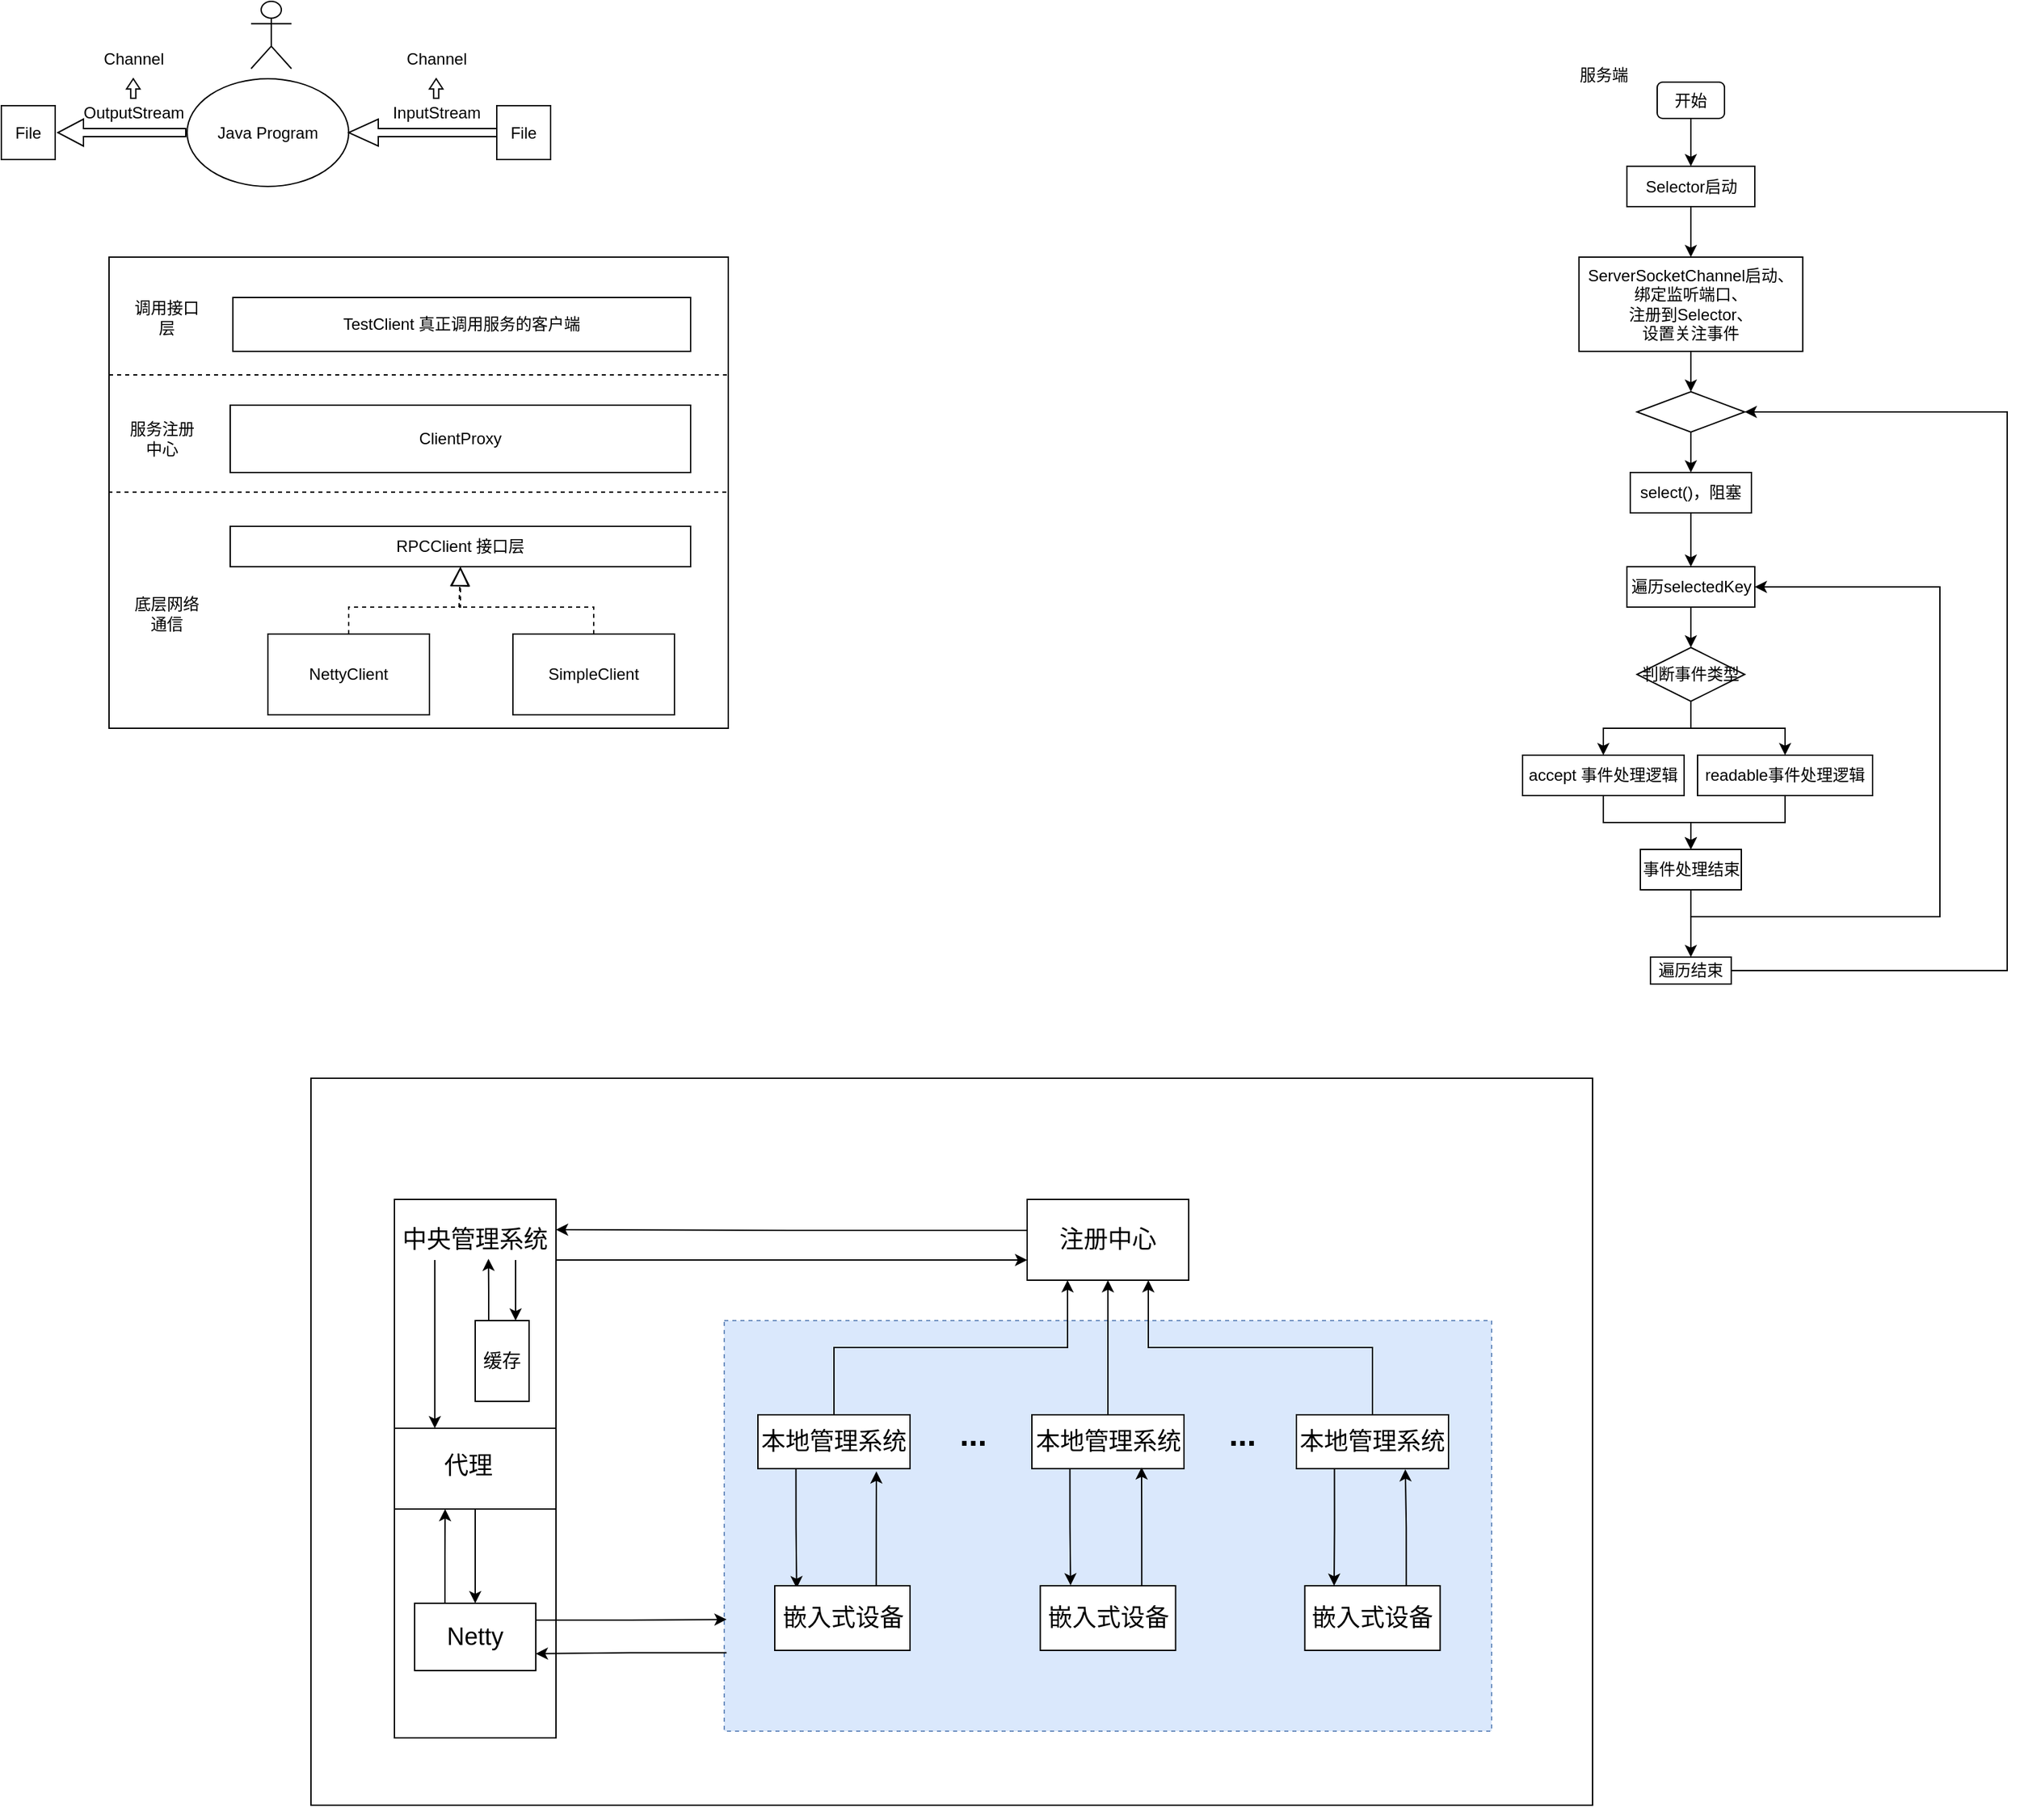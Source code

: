 <mxfile version="24.7.7">
  <diagram name="第 1 页" id="k_L87vpVJMxWFClD1Jou">
    <mxGraphModel dx="1500" dy="746" grid="1" gridSize="10" guides="1" tooltips="1" connect="1" arrows="1" fold="1" page="1" pageScale="1" pageWidth="1654" pageHeight="2336" math="0" shadow="0">
      <root>
        <mxCell id="0" />
        <mxCell id="1" parent="0" />
        <mxCell id="2XFg3Gak4tkVolBtVetQ-1" value="Java Program" style="ellipse;whiteSpace=wrap;html=1;" parent="1" vertex="1">
          <mxGeometry x="168" y="97.5" width="120" height="80" as="geometry" />
        </mxCell>
        <mxCell id="2XFg3Gak4tkVolBtVetQ-3" value="File" style="whiteSpace=wrap;html=1;aspect=fixed;" parent="1" vertex="1">
          <mxGeometry x="398" y="117.5" width="40" height="40" as="geometry" />
        </mxCell>
        <mxCell id="2XFg3Gak4tkVolBtVetQ-6" value="" style="shape=singleArrow;direction=west;whiteSpace=wrap;html=1;" parent="1" vertex="1">
          <mxGeometry x="288" y="127.5" width="110" height="20" as="geometry" />
        </mxCell>
        <mxCell id="2XFg3Gak4tkVolBtVetQ-7" value="InputStream" style="text;html=1;align=center;verticalAlign=middle;resizable=0;points=[];autosize=1;strokeColor=none;fillColor=none;" parent="1" vertex="1">
          <mxGeometry x="308" y="107.5" width="90" height="30" as="geometry" />
        </mxCell>
        <mxCell id="2XFg3Gak4tkVolBtVetQ-8" value="File" style="whiteSpace=wrap;html=1;aspect=fixed;" parent="1" vertex="1">
          <mxGeometry x="30" y="117.5" width="40" height="40" as="geometry" />
        </mxCell>
        <mxCell id="2XFg3Gak4tkVolBtVetQ-9" value="OutputStream" style="text;html=1;align=center;verticalAlign=middle;resizable=0;points=[];autosize=1;strokeColor=none;fillColor=none;" parent="1" vertex="1">
          <mxGeometry x="78" y="107.5" width="100" height="30" as="geometry" />
        </mxCell>
        <mxCell id="2XFg3Gak4tkVolBtVetQ-10" value="" style="shape=singleArrow;direction=north;whiteSpace=wrap;html=1;rotation=-90;" parent="1" vertex="1">
          <mxGeometry x="109.5" y="90" width="20" height="95" as="geometry" />
        </mxCell>
        <mxCell id="2XFg3Gak4tkVolBtVetQ-13" value="" style="shape=umlActor;verticalLabelPosition=bottom;verticalAlign=top;html=1;" parent="1" vertex="1">
          <mxGeometry x="215.5" y="40" width="30" height="50" as="geometry" />
        </mxCell>
        <mxCell id="2EYVOyrGGRu7xW8oFNlG-1" value="" style="shape=singleArrow;direction=north;whiteSpace=wrap;html=1;arrowWidth=0.374;arrowSize=0.523;" parent="1" vertex="1">
          <mxGeometry x="348" y="97.5" width="10" height="14.5" as="geometry" />
        </mxCell>
        <mxCell id="2EYVOyrGGRu7xW8oFNlG-2" value="" style="shape=singleArrow;direction=north;whiteSpace=wrap;html=1;arrowWidth=0.374;arrowSize=0.523;" parent="1" vertex="1">
          <mxGeometry x="123" y="97.5" width="10" height="14.5" as="geometry" />
        </mxCell>
        <mxCell id="2EYVOyrGGRu7xW8oFNlG-3" value="Channel" style="text;html=1;align=center;verticalAlign=middle;resizable=0;points=[];autosize=1;strokeColor=none;fillColor=none;" parent="1" vertex="1">
          <mxGeometry x="93" y="67.5" width="70" height="30" as="geometry" />
        </mxCell>
        <mxCell id="2EYVOyrGGRu7xW8oFNlG-4" value="Channel" style="text;html=1;align=center;verticalAlign=middle;resizable=0;points=[];autosize=1;strokeColor=none;fillColor=none;" parent="1" vertex="1">
          <mxGeometry x="318" y="67.5" width="70" height="30" as="geometry" />
        </mxCell>
        <mxCell id="TCFafkOZMmIL3am7oXdM-23" value="" style="group" parent="1" vertex="1" connectable="0">
          <mxGeometry x="1160" y="80" width="360" height="690" as="geometry" />
        </mxCell>
        <mxCell id="2EYVOyrGGRu7xW8oFNlG-6" value="服务端" style="text;html=1;align=center;verticalAlign=middle;resizable=0;points=[];autosize=1;strokeColor=none;fillColor=none;" parent="TCFafkOZMmIL3am7oXdM-23" vertex="1">
          <mxGeometry x="30" width="60" height="30" as="geometry" />
        </mxCell>
        <mxCell id="TCFafkOZMmIL3am7oXdM-2" style="edgeStyle=orthogonalEdgeStyle;rounded=0;orthogonalLoop=1;jettySize=auto;html=1;exitX=0.5;exitY=1;exitDx=0;exitDy=0;entryX=0.5;entryY=0;entryDx=0;entryDy=0;" parent="TCFafkOZMmIL3am7oXdM-23" source="2EYVOyrGGRu7xW8oFNlG-7" target="2EYVOyrGGRu7xW8oFNlG-8" edge="1">
          <mxGeometry relative="1" as="geometry" />
        </mxCell>
        <mxCell id="2EYVOyrGGRu7xW8oFNlG-7" value="开始" style="rounded=1;whiteSpace=wrap;html=1;" parent="TCFafkOZMmIL3am7oXdM-23" vertex="1">
          <mxGeometry x="100" y="20" width="50" height="27" as="geometry" />
        </mxCell>
        <mxCell id="TCFafkOZMmIL3am7oXdM-3" style="edgeStyle=orthogonalEdgeStyle;rounded=0;orthogonalLoop=1;jettySize=auto;html=1;exitX=0.5;exitY=1;exitDx=0;exitDy=0;entryX=0.5;entryY=0;entryDx=0;entryDy=0;" parent="TCFafkOZMmIL3am7oXdM-23" source="2EYVOyrGGRu7xW8oFNlG-8" target="TCFafkOZMmIL3am7oXdM-1" edge="1">
          <mxGeometry relative="1" as="geometry" />
        </mxCell>
        <mxCell id="2EYVOyrGGRu7xW8oFNlG-8" value="Selector启动" style="rounded=0;whiteSpace=wrap;html=1;" parent="TCFafkOZMmIL3am7oXdM-23" vertex="1">
          <mxGeometry x="77.5" y="82.5" width="95" height="30" as="geometry" />
        </mxCell>
        <mxCell id="TCFafkOZMmIL3am7oXdM-7" style="edgeStyle=orthogonalEdgeStyle;rounded=0;orthogonalLoop=1;jettySize=auto;html=1;exitX=0.5;exitY=1;exitDx=0;exitDy=0;entryX=0.5;entryY=0;entryDx=0;entryDy=0;" parent="TCFafkOZMmIL3am7oXdM-23" source="TCFafkOZMmIL3am7oXdM-1" target="TCFafkOZMmIL3am7oXdM-4" edge="1">
          <mxGeometry relative="1" as="geometry" />
        </mxCell>
        <mxCell id="TCFafkOZMmIL3am7oXdM-1" value="ServerSocketChannel启动、&lt;div&gt;绑定监听端口、&lt;/div&gt;&lt;div&gt;注册到Selector、&lt;/div&gt;&lt;div&gt;设置关注事件&lt;/div&gt;" style="rounded=0;whiteSpace=wrap;html=1;" parent="TCFafkOZMmIL3am7oXdM-23" vertex="1">
          <mxGeometry x="41.88" y="150" width="166.25" height="70" as="geometry" />
        </mxCell>
        <mxCell id="TCFafkOZMmIL3am7oXdM-6" style="edgeStyle=orthogonalEdgeStyle;rounded=0;orthogonalLoop=1;jettySize=auto;html=1;exitX=0.5;exitY=1;exitDx=0;exitDy=0;entryX=0.5;entryY=0;entryDx=0;entryDy=0;" parent="TCFafkOZMmIL3am7oXdM-23" source="TCFafkOZMmIL3am7oXdM-4" target="TCFafkOZMmIL3am7oXdM-5" edge="1">
          <mxGeometry relative="1" as="geometry" />
        </mxCell>
        <mxCell id="TCFafkOZMmIL3am7oXdM-4" value="" style="rhombus;whiteSpace=wrap;html=1;" parent="TCFafkOZMmIL3am7oXdM-23" vertex="1">
          <mxGeometry x="85" y="250" width="80" height="30" as="geometry" />
        </mxCell>
        <mxCell id="TCFafkOZMmIL3am7oXdM-9" style="edgeStyle=orthogonalEdgeStyle;rounded=0;orthogonalLoop=1;jettySize=auto;html=1;exitX=0.5;exitY=1;exitDx=0;exitDy=0;entryX=0.5;entryY=0;entryDx=0;entryDy=0;" parent="TCFafkOZMmIL3am7oXdM-23" source="TCFafkOZMmIL3am7oXdM-5" target="TCFafkOZMmIL3am7oXdM-8" edge="1">
          <mxGeometry relative="1" as="geometry" />
        </mxCell>
        <mxCell id="TCFafkOZMmIL3am7oXdM-5" value="select()，阻塞" style="rounded=0;whiteSpace=wrap;html=1;" parent="TCFafkOZMmIL3am7oXdM-23" vertex="1">
          <mxGeometry x="80" y="310" width="90" height="30" as="geometry" />
        </mxCell>
        <mxCell id="TCFafkOZMmIL3am7oXdM-11" style="edgeStyle=orthogonalEdgeStyle;rounded=0;orthogonalLoop=1;jettySize=auto;html=1;exitX=0.5;exitY=1;exitDx=0;exitDy=0;entryX=0.5;entryY=0;entryDx=0;entryDy=0;" parent="TCFafkOZMmIL3am7oXdM-23" source="TCFafkOZMmIL3am7oXdM-8" target="TCFafkOZMmIL3am7oXdM-10" edge="1">
          <mxGeometry relative="1" as="geometry" />
        </mxCell>
        <mxCell id="TCFafkOZMmIL3am7oXdM-8" value="遍历selectedKey" style="rounded=0;whiteSpace=wrap;html=1;" parent="TCFafkOZMmIL3am7oXdM-23" vertex="1">
          <mxGeometry x="77.5" y="380" width="95" height="30" as="geometry" />
        </mxCell>
        <mxCell id="TCFafkOZMmIL3am7oXdM-14" style="edgeStyle=orthogonalEdgeStyle;rounded=0;orthogonalLoop=1;jettySize=auto;html=1;exitX=0.5;exitY=1;exitDx=0;exitDy=0;entryX=0.5;entryY=0;entryDx=0;entryDy=0;" parent="TCFafkOZMmIL3am7oXdM-23" source="TCFafkOZMmIL3am7oXdM-10" target="TCFafkOZMmIL3am7oXdM-13" edge="1">
          <mxGeometry relative="1" as="geometry" />
        </mxCell>
        <mxCell id="TCFafkOZMmIL3am7oXdM-15" style="edgeStyle=orthogonalEdgeStyle;rounded=0;orthogonalLoop=1;jettySize=auto;html=1;exitX=0.5;exitY=1;exitDx=0;exitDy=0;entryX=0.5;entryY=0;entryDx=0;entryDy=0;" parent="TCFafkOZMmIL3am7oXdM-23" source="TCFafkOZMmIL3am7oXdM-10" target="TCFafkOZMmIL3am7oXdM-12" edge="1">
          <mxGeometry relative="1" as="geometry" />
        </mxCell>
        <mxCell id="TCFafkOZMmIL3am7oXdM-10" value="判断事件类型" style="rhombus;whiteSpace=wrap;html=1;" parent="TCFafkOZMmIL3am7oXdM-23" vertex="1">
          <mxGeometry x="85" y="440" width="80" height="40" as="geometry" />
        </mxCell>
        <mxCell id="TCFafkOZMmIL3am7oXdM-16" style="edgeStyle=orthogonalEdgeStyle;rounded=0;orthogonalLoop=1;jettySize=auto;html=1;exitX=0.5;exitY=1;exitDx=0;exitDy=0;entryX=0.5;entryY=0;entryDx=0;entryDy=0;" parent="TCFafkOZMmIL3am7oXdM-23" source="TCFafkOZMmIL3am7oXdM-12" target="TCFafkOZMmIL3am7oXdM-17" edge="1">
          <mxGeometry relative="1" as="geometry">
            <mxPoint x="120" y="590" as="targetPoint" />
          </mxGeometry>
        </mxCell>
        <mxCell id="TCFafkOZMmIL3am7oXdM-12" value="accept 事件处理逻辑" style="rounded=0;whiteSpace=wrap;html=1;" parent="TCFafkOZMmIL3am7oXdM-23" vertex="1">
          <mxGeometry y="520" width="120" height="30" as="geometry" />
        </mxCell>
        <mxCell id="TCFafkOZMmIL3am7oXdM-18" style="edgeStyle=orthogonalEdgeStyle;rounded=0;orthogonalLoop=1;jettySize=auto;html=1;exitX=0.5;exitY=1;exitDx=0;exitDy=0;entryX=0.5;entryY=0;entryDx=0;entryDy=0;" parent="TCFafkOZMmIL3am7oXdM-23" source="TCFafkOZMmIL3am7oXdM-13" target="TCFafkOZMmIL3am7oXdM-17" edge="1">
          <mxGeometry relative="1" as="geometry" />
        </mxCell>
        <mxCell id="TCFafkOZMmIL3am7oXdM-13" value="readable事件处理逻辑" style="rounded=0;whiteSpace=wrap;html=1;" parent="TCFafkOZMmIL3am7oXdM-23" vertex="1">
          <mxGeometry x="130" y="520" width="130" height="30" as="geometry" />
        </mxCell>
        <mxCell id="TCFafkOZMmIL3am7oXdM-19" style="edgeStyle=orthogonalEdgeStyle;rounded=0;orthogonalLoop=1;jettySize=auto;html=1;exitX=0.5;exitY=1;exitDx=0;exitDy=0;entryX=1;entryY=0.5;entryDx=0;entryDy=0;" parent="TCFafkOZMmIL3am7oXdM-23" source="TCFafkOZMmIL3am7oXdM-17" target="TCFafkOZMmIL3am7oXdM-8" edge="1">
          <mxGeometry relative="1" as="geometry">
            <Array as="points">
              <mxPoint x="125" y="640" />
              <mxPoint x="310" y="640" />
              <mxPoint x="310" y="395" />
            </Array>
          </mxGeometry>
        </mxCell>
        <mxCell id="TCFafkOZMmIL3am7oXdM-21" style="edgeStyle=orthogonalEdgeStyle;rounded=0;orthogonalLoop=1;jettySize=auto;html=1;exitX=0.5;exitY=1;exitDx=0;exitDy=0;entryX=0.5;entryY=0;entryDx=0;entryDy=0;" parent="TCFafkOZMmIL3am7oXdM-23" source="TCFafkOZMmIL3am7oXdM-17" target="TCFafkOZMmIL3am7oXdM-20" edge="1">
          <mxGeometry relative="1" as="geometry" />
        </mxCell>
        <mxCell id="TCFafkOZMmIL3am7oXdM-17" value="事件处理结束" style="rounded=0;whiteSpace=wrap;html=1;" parent="TCFafkOZMmIL3am7oXdM-23" vertex="1">
          <mxGeometry x="87.5" y="590" width="75" height="30" as="geometry" />
        </mxCell>
        <mxCell id="TCFafkOZMmIL3am7oXdM-22" style="edgeStyle=orthogonalEdgeStyle;rounded=0;orthogonalLoop=1;jettySize=auto;html=1;exitX=1;exitY=0.5;exitDx=0;exitDy=0;entryX=1;entryY=0.5;entryDx=0;entryDy=0;" parent="TCFafkOZMmIL3am7oXdM-23" source="TCFafkOZMmIL3am7oXdM-20" target="TCFafkOZMmIL3am7oXdM-4" edge="1">
          <mxGeometry relative="1" as="geometry">
            <Array as="points">
              <mxPoint x="360" y="680" />
              <mxPoint x="360" y="265" />
            </Array>
          </mxGeometry>
        </mxCell>
        <mxCell id="TCFafkOZMmIL3am7oXdM-20" value="遍历结束" style="rounded=0;whiteSpace=wrap;html=1;" parent="TCFafkOZMmIL3am7oXdM-23" vertex="1">
          <mxGeometry x="95" y="670" width="60" height="20" as="geometry" />
        </mxCell>
        <mxCell id="wMNM3YdEwWt4oIQOHs1E-8" value="" style="group" parent="1" vertex="1" connectable="0">
          <mxGeometry x="109.5" y="230" width="460.5" height="350" as="geometry" />
        </mxCell>
        <mxCell id="wMNM3YdEwWt4oIQOHs1E-3" value="" style="rounded=0;whiteSpace=wrap;html=1;" parent="wMNM3YdEwWt4oIQOHs1E-8" vertex="1">
          <mxGeometry x="0.5" width="460" height="350" as="geometry" />
        </mxCell>
        <mxCell id="TCFafkOZMmIL3am7oXdM-24" value="RPCClient 接口层" style="rounded=0;whiteSpace=wrap;html=1;" parent="wMNM3YdEwWt4oIQOHs1E-8" vertex="1">
          <mxGeometry x="90.5" y="200" width="342" height="30" as="geometry" />
        </mxCell>
        <mxCell id="TCFafkOZMmIL3am7oXdM-25" value="ClientProxy" style="rounded=0;whiteSpace=wrap;html=1;" parent="wMNM3YdEwWt4oIQOHs1E-8" vertex="1">
          <mxGeometry x="90.5" y="110" width="342" height="50" as="geometry" />
        </mxCell>
        <mxCell id="TCFafkOZMmIL3am7oXdM-26" value="NettyClient" style="rounded=0;whiteSpace=wrap;html=1;" parent="wMNM3YdEwWt4oIQOHs1E-8" vertex="1">
          <mxGeometry x="118.5" y="280" width="120" height="60" as="geometry" />
        </mxCell>
        <mxCell id="TCFafkOZMmIL3am7oXdM-27" value="SimpleClient" style="rounded=0;whiteSpace=wrap;html=1;" parent="wMNM3YdEwWt4oIQOHs1E-8" vertex="1">
          <mxGeometry x="300.5" y="280" width="120" height="60" as="geometry" />
        </mxCell>
        <mxCell id="TCFafkOZMmIL3am7oXdM-28" value="TestClient 真正调用服务的客户端" style="rounded=0;whiteSpace=wrap;html=1;" parent="wMNM3YdEwWt4oIQOHs1E-8" vertex="1">
          <mxGeometry x="92.5" y="30" width="340" height="40" as="geometry" />
        </mxCell>
        <mxCell id="TCFafkOZMmIL3am7oXdM-31" value="" style="endArrow=block;dashed=1;endFill=0;endSize=12;html=1;rounded=0;exitX=0.5;exitY=0;exitDx=0;exitDy=0;entryX=0.5;entryY=1;entryDx=0;entryDy=0;" parent="wMNM3YdEwWt4oIQOHs1E-8" source="TCFafkOZMmIL3am7oXdM-26" target="TCFafkOZMmIL3am7oXdM-24" edge="1">
          <mxGeometry width="160" relative="1" as="geometry">
            <mxPoint x="380.5" y="260" as="sourcePoint" />
            <mxPoint x="540.5" y="260" as="targetPoint" />
            <Array as="points">
              <mxPoint x="178.5" y="260" />
              <mxPoint x="210.5" y="260" />
              <mxPoint x="261.5" y="260" />
            </Array>
          </mxGeometry>
        </mxCell>
        <mxCell id="TCFafkOZMmIL3am7oXdM-32" value="" style="endArrow=block;dashed=1;endFill=0;endSize=12;html=1;rounded=0;exitX=0.5;exitY=0;exitDx=0;exitDy=0;entryX=0.5;entryY=1;entryDx=0;entryDy=0;" parent="wMNM3YdEwWt4oIQOHs1E-8" source="TCFafkOZMmIL3am7oXdM-27" target="TCFafkOZMmIL3am7oXdM-24" edge="1">
          <mxGeometry width="160" relative="1" as="geometry">
            <mxPoint x="176.5" y="290" as="sourcePoint" />
            <mxPoint x="261.5" y="240" as="targetPoint" />
            <Array as="points">
              <mxPoint x="360.5" y="260" />
              <mxPoint x="260.5" y="260" />
            </Array>
          </mxGeometry>
        </mxCell>
        <mxCell id="wMNM3YdEwWt4oIQOHs1E-1" value="" style="endArrow=none;dashed=1;html=1;rounded=0;exitX=0;exitY=0.25;exitDx=0;exitDy=0;entryX=1;entryY=0.25;entryDx=0;entryDy=0;" parent="wMNM3YdEwWt4oIQOHs1E-8" source="wMNM3YdEwWt4oIQOHs1E-3" target="wMNM3YdEwWt4oIQOHs1E-3" edge="1">
          <mxGeometry width="50" height="50" relative="1" as="geometry">
            <mxPoint x="41.5" y="90" as="sourcePoint" />
            <mxPoint x="461.5" y="90" as="targetPoint" />
          </mxGeometry>
        </mxCell>
        <mxCell id="wMNM3YdEwWt4oIQOHs1E-4" value="" style="endArrow=none;dashed=1;html=1;rounded=0;exitX=0;exitY=0.25;exitDx=0;exitDy=0;entryX=1;entryY=0.25;entryDx=0;entryDy=0;" parent="wMNM3YdEwWt4oIQOHs1E-8" edge="1">
          <mxGeometry width="50" height="50" relative="1" as="geometry">
            <mxPoint y="174.66" as="sourcePoint" />
            <mxPoint x="460" y="174.66" as="targetPoint" />
          </mxGeometry>
        </mxCell>
        <mxCell id="wMNM3YdEwWt4oIQOHs1E-5" value="服务注册中心" style="text;html=1;align=center;verticalAlign=middle;whiteSpace=wrap;rounded=0;" parent="wMNM3YdEwWt4oIQOHs1E-8" vertex="1">
          <mxGeometry x="11.5" y="125" width="57" height="20" as="geometry" />
        </mxCell>
        <mxCell id="wMNM3YdEwWt4oIQOHs1E-6" value="底层网络通信" style="text;html=1;align=center;verticalAlign=middle;whiteSpace=wrap;rounded=0;" parent="wMNM3YdEwWt4oIQOHs1E-8" vertex="1">
          <mxGeometry x="13.5" y="250" width="60" height="30" as="geometry" />
        </mxCell>
        <mxCell id="wMNM3YdEwWt4oIQOHs1E-7" value="调用接口层" style="text;html=1;align=center;verticalAlign=middle;whiteSpace=wrap;rounded=0;" parent="wMNM3YdEwWt4oIQOHs1E-8" vertex="1">
          <mxGeometry x="13.5" y="30" width="60" height="30" as="geometry" />
        </mxCell>
        <mxCell id="Rb7pyPfZnXw177VyNwoD-34" value="" style="group" parent="1" vertex="1" connectable="0">
          <mxGeometry x="260" y="850" width="952" height="540" as="geometry" />
        </mxCell>
        <mxCell id="Rb7pyPfZnXw177VyNwoD-1" value="" style="rounded=0;whiteSpace=wrap;html=1;" parent="Rb7pyPfZnXw177VyNwoD-34" vertex="1">
          <mxGeometry y="-10" width="952" height="540" as="geometry" />
        </mxCell>
        <mxCell id="Rb7pyPfZnXw177VyNwoD-24" value="" style="rounded=0;whiteSpace=wrap;html=1;fillColor=#dae8fc;strokeColor=#6c8ebf;dashed=1;" parent="Rb7pyPfZnXw177VyNwoD-34" vertex="1">
          <mxGeometry x="307" y="170" width="570" height="305" as="geometry" />
        </mxCell>
        <mxCell id="Rb7pyPfZnXw177VyNwoD-2" value="" style="rounded=0;whiteSpace=wrap;html=1;align=center;" parent="Rb7pyPfZnXw177VyNwoD-34" vertex="1">
          <mxGeometry x="62" y="80" width="120" height="400" as="geometry" />
        </mxCell>
        <mxCell id="Rb7pyPfZnXw177VyNwoD-15" style="edgeStyle=orthogonalEdgeStyle;rounded=0;orthogonalLoop=1;jettySize=auto;html=1;entryX=0;entryY=0.75;entryDx=0;entryDy=0;" parent="Rb7pyPfZnXw177VyNwoD-34" source="Rb7pyPfZnXw177VyNwoD-2" target="Rb7pyPfZnXw177VyNwoD-8" edge="1">
          <mxGeometry relative="1" as="geometry">
            <mxPoint x="192" y="125" as="sourcePoint" />
            <Array as="points">
              <mxPoint x="262" y="125" />
              <mxPoint x="262" y="125" />
            </Array>
          </mxGeometry>
        </mxCell>
        <mxCell id="Rb7pyPfZnXw177VyNwoD-10" style="edgeStyle=orthogonalEdgeStyle;rounded=0;orthogonalLoop=1;jettySize=auto;html=1;exitX=0.5;exitY=0;exitDx=0;exitDy=0;entryX=0.25;entryY=1;entryDx=0;entryDy=0;" parent="Rb7pyPfZnXw177VyNwoD-34" source="Rb7pyPfZnXw177VyNwoD-3" target="Rb7pyPfZnXw177VyNwoD-8" edge="1">
          <mxGeometry relative="1" as="geometry" />
        </mxCell>
        <mxCell id="VF4h559JEzt-S3e70rQ0-5" style="edgeStyle=orthogonalEdgeStyle;rounded=0;orthogonalLoop=1;jettySize=auto;html=1;exitX=0.25;exitY=1;exitDx=0;exitDy=0;entryX=0.162;entryY=0.038;entryDx=0;entryDy=0;entryPerimeter=0;" edge="1" parent="Rb7pyPfZnXw177VyNwoD-34" source="Rb7pyPfZnXw177VyNwoD-3" target="VF4h559JEzt-S3e70rQ0-1">
          <mxGeometry relative="1" as="geometry">
            <mxPoint x="360" y="362" as="targetPoint" />
          </mxGeometry>
        </mxCell>
        <mxCell id="Rb7pyPfZnXw177VyNwoD-3" value="&lt;font style=&quot;font-size: 18px;&quot;&gt;本地管理系统&lt;/font&gt;" style="rounded=0;whiteSpace=wrap;html=1;" parent="Rb7pyPfZnXw177VyNwoD-34" vertex="1">
          <mxGeometry x="332" y="240" width="113" height="40" as="geometry" />
        </mxCell>
        <mxCell id="VF4h559JEzt-S3e70rQ0-39" style="edgeStyle=orthogonalEdgeStyle;rounded=0;orthogonalLoop=1;jettySize=auto;html=1;exitX=0.25;exitY=1;exitDx=0;exitDy=0;entryX=0.224;entryY=-0.007;entryDx=0;entryDy=0;entryPerimeter=0;" edge="1" parent="Rb7pyPfZnXw177VyNwoD-34" source="Rb7pyPfZnXw177VyNwoD-4" target="VF4h559JEzt-S3e70rQ0-36">
          <mxGeometry relative="1" as="geometry">
            <mxPoint x="564" y="362" as="targetPoint" />
          </mxGeometry>
        </mxCell>
        <mxCell id="Rb7pyPfZnXw177VyNwoD-4" value="&lt;font style=&quot;font-size: 18px;&quot;&gt;本地管理系统&lt;/font&gt;" style="rounded=0;whiteSpace=wrap;html=1;" parent="Rb7pyPfZnXw177VyNwoD-34" vertex="1">
          <mxGeometry x="535.5" y="240" width="113" height="40" as="geometry" />
        </mxCell>
        <mxCell id="Rb7pyPfZnXw177VyNwoD-12" style="edgeStyle=orthogonalEdgeStyle;rounded=0;orthogonalLoop=1;jettySize=auto;html=1;exitX=0.5;exitY=0;exitDx=0;exitDy=0;entryX=0.75;entryY=1;entryDx=0;entryDy=0;" parent="Rb7pyPfZnXw177VyNwoD-34" source="Rb7pyPfZnXw177VyNwoD-5" target="Rb7pyPfZnXw177VyNwoD-8" edge="1">
          <mxGeometry relative="1" as="geometry" />
        </mxCell>
        <mxCell id="VF4h559JEzt-S3e70rQ0-41" style="edgeStyle=orthogonalEdgeStyle;rounded=0;orthogonalLoop=1;jettySize=auto;html=1;exitX=0.25;exitY=1;exitDx=0;exitDy=0;" edge="1" parent="Rb7pyPfZnXw177VyNwoD-34" source="Rb7pyPfZnXw177VyNwoD-5">
          <mxGeometry relative="1" as="geometry">
            <mxPoint x="760" y="367" as="targetPoint" />
          </mxGeometry>
        </mxCell>
        <mxCell id="Rb7pyPfZnXw177VyNwoD-5" value="&lt;font style=&quot;font-size: 18px;&quot;&gt;本地管理系统&lt;/font&gt;" style="rounded=0;whiteSpace=wrap;html=1;" parent="Rb7pyPfZnXw177VyNwoD-34" vertex="1">
          <mxGeometry x="732" y="240" width="113" height="40" as="geometry" />
        </mxCell>
        <mxCell id="Rb7pyPfZnXw177VyNwoD-26" style="edgeStyle=orthogonalEdgeStyle;rounded=0;orthogonalLoop=1;jettySize=auto;html=1;exitX=0.006;exitY=0.383;exitDx=0;exitDy=0;entryX=1;entryY=0.25;entryDx=0;entryDy=0;exitPerimeter=0;" parent="Rb7pyPfZnXw177VyNwoD-34" source="Rb7pyPfZnXw177VyNwoD-8" target="Rb7pyPfZnXw177VyNwoD-18" edge="1">
          <mxGeometry relative="1" as="geometry" />
        </mxCell>
        <mxCell id="Rb7pyPfZnXw177VyNwoD-8" value="&lt;font style=&quot;font-size: 18px;&quot;&gt;注册中心&lt;/font&gt;" style="rounded=0;whiteSpace=wrap;html=1;" parent="Rb7pyPfZnXw177VyNwoD-34" vertex="1">
          <mxGeometry x="532" y="80" width="120" height="60" as="geometry" />
        </mxCell>
        <mxCell id="Rb7pyPfZnXw177VyNwoD-11" style="edgeStyle=orthogonalEdgeStyle;rounded=0;orthogonalLoop=1;jettySize=auto;html=1;exitX=0.5;exitY=0;exitDx=0;exitDy=0;entryX=0.5;entryY=1;entryDx=0;entryDy=0;" parent="Rb7pyPfZnXw177VyNwoD-34" source="Rb7pyPfZnXw177VyNwoD-4" target="Rb7pyPfZnXw177VyNwoD-8" edge="1">
          <mxGeometry relative="1" as="geometry" />
        </mxCell>
        <mxCell id="Rb7pyPfZnXw177VyNwoD-13" value="&lt;font style=&quot;font-size: 24px;&quot;&gt;&lt;b style=&quot;&quot;&gt;...&lt;/b&gt;&lt;/font&gt;" style="text;html=1;align=center;verticalAlign=middle;whiteSpace=wrap;rounded=0;" parent="Rb7pyPfZnXw177VyNwoD-34" vertex="1">
          <mxGeometry x="462" y="240" width="60" height="30" as="geometry" />
        </mxCell>
        <mxCell id="Rb7pyPfZnXw177VyNwoD-14" value="&lt;font style=&quot;font-size: 24px;&quot;&gt;&lt;b style=&quot;&quot;&gt;...&lt;/b&gt;&lt;/font&gt;" style="text;html=1;align=center;verticalAlign=middle;whiteSpace=wrap;rounded=0;" parent="Rb7pyPfZnXw177VyNwoD-34" vertex="1">
          <mxGeometry x="662" y="240" width="60" height="30" as="geometry" />
        </mxCell>
        <mxCell id="Rb7pyPfZnXw177VyNwoD-21" style="edgeStyle=orthogonalEdgeStyle;rounded=0;orthogonalLoop=1;jettySize=auto;html=1;exitX=0.25;exitY=1;exitDx=0;exitDy=0;entryX=0.25;entryY=0;entryDx=0;entryDy=0;" parent="Rb7pyPfZnXw177VyNwoD-34" source="Rb7pyPfZnXw177VyNwoD-18" target="Rb7pyPfZnXw177VyNwoD-17" edge="1">
          <mxGeometry relative="1" as="geometry" />
        </mxCell>
        <mxCell id="Rb7pyPfZnXw177VyNwoD-31" style="edgeStyle=orthogonalEdgeStyle;rounded=0;orthogonalLoop=1;jettySize=auto;html=1;exitX=0.75;exitY=1;exitDx=0;exitDy=0;entryX=0.75;entryY=0;entryDx=0;entryDy=0;" parent="Rb7pyPfZnXw177VyNwoD-34" source="Rb7pyPfZnXw177VyNwoD-18" target="Rb7pyPfZnXw177VyNwoD-29" edge="1">
          <mxGeometry relative="1" as="geometry" />
        </mxCell>
        <mxCell id="Rb7pyPfZnXw177VyNwoD-18" value="&lt;font style=&quot;font-size: 18px;&quot;&gt;中央管理系统&lt;/font&gt;" style="text;html=1;align=center;verticalAlign=middle;whiteSpace=wrap;rounded=0;" parent="Rb7pyPfZnXw177VyNwoD-34" vertex="1">
          <mxGeometry x="62" y="95" width="120" height="30" as="geometry" />
        </mxCell>
        <mxCell id="Rb7pyPfZnXw177VyNwoD-23" style="edgeStyle=orthogonalEdgeStyle;rounded=0;orthogonalLoop=1;jettySize=auto;html=1;exitX=1;exitY=0.25;exitDx=0;exitDy=0;entryX=0.003;entryY=0.728;entryDx=0;entryDy=0;entryPerimeter=0;" parent="Rb7pyPfZnXw177VyNwoD-34" source="Rb7pyPfZnXw177VyNwoD-22" target="Rb7pyPfZnXw177VyNwoD-24" edge="1">
          <mxGeometry relative="1" as="geometry" />
        </mxCell>
        <mxCell id="Rb7pyPfZnXw177VyNwoD-33" style="edgeStyle=orthogonalEdgeStyle;rounded=0;orthogonalLoop=1;jettySize=auto;html=1;exitX=0.25;exitY=0;exitDx=0;exitDy=0;" parent="Rb7pyPfZnXw177VyNwoD-34" source="Rb7pyPfZnXw177VyNwoD-22" edge="1">
          <mxGeometry relative="1" as="geometry">
            <mxPoint x="99.652" y="310" as="targetPoint" />
          </mxGeometry>
        </mxCell>
        <mxCell id="Rb7pyPfZnXw177VyNwoD-22" value="&lt;font style=&quot;font-size: 18px;&quot;&gt;Netty&lt;/font&gt;" style="rounded=0;whiteSpace=wrap;html=1;" parent="Rb7pyPfZnXw177VyNwoD-34" vertex="1">
          <mxGeometry x="77" y="380" width="90" height="50" as="geometry" />
        </mxCell>
        <mxCell id="Rb7pyPfZnXw177VyNwoD-25" style="edgeStyle=orthogonalEdgeStyle;rounded=0;orthogonalLoop=1;jettySize=auto;html=1;exitX=0.003;exitY=0.809;exitDx=0;exitDy=0;entryX=1;entryY=0.75;entryDx=0;entryDy=0;exitPerimeter=0;" parent="Rb7pyPfZnXw177VyNwoD-34" source="Rb7pyPfZnXw177VyNwoD-24" target="Rb7pyPfZnXw177VyNwoD-22" edge="1">
          <mxGeometry relative="1" as="geometry" />
        </mxCell>
        <mxCell id="Rb7pyPfZnXw177VyNwoD-32" style="edgeStyle=orthogonalEdgeStyle;rounded=0;orthogonalLoop=1;jettySize=auto;html=1;exitX=0.5;exitY=1;exitDx=0;exitDy=0;entryX=0.5;entryY=0;entryDx=0;entryDy=0;" parent="Rb7pyPfZnXw177VyNwoD-34" source="Rb7pyPfZnXw177VyNwoD-17" target="Rb7pyPfZnXw177VyNwoD-22" edge="1">
          <mxGeometry relative="1" as="geometry" />
        </mxCell>
        <mxCell id="Rb7pyPfZnXw177VyNwoD-17" value="" style="rounded=0;whiteSpace=wrap;html=1;" parent="Rb7pyPfZnXw177VyNwoD-34" vertex="1">
          <mxGeometry x="62" y="250" width="120" height="60" as="geometry" />
        </mxCell>
        <mxCell id="Rb7pyPfZnXw177VyNwoD-28" value="" style="group" parent="Rb7pyPfZnXw177VyNwoD-34" vertex="1" connectable="0">
          <mxGeometry x="62" y="250" width="120" height="60" as="geometry" />
        </mxCell>
        <mxCell id="Rb7pyPfZnXw177VyNwoD-19" value="&lt;font style=&quot;font-size: 18px;&quot;&gt;代理&lt;/font&gt;" style="text;html=1;align=center;verticalAlign=middle;whiteSpace=wrap;rounded=0;" parent="Rb7pyPfZnXw177VyNwoD-28" vertex="1">
          <mxGeometry x="30" y="15" width="50" height="25" as="geometry" />
        </mxCell>
        <mxCell id="Rb7pyPfZnXw177VyNwoD-29" value="&lt;font style=&quot;font-size: 14px;&quot;&gt;缓存&lt;/font&gt;" style="rounded=0;whiteSpace=wrap;html=1;" parent="Rb7pyPfZnXw177VyNwoD-34" vertex="1">
          <mxGeometry x="122" y="170" width="40" height="60" as="geometry" />
        </mxCell>
        <mxCell id="Rb7pyPfZnXw177VyNwoD-30" style="edgeStyle=orthogonalEdgeStyle;rounded=0;orthogonalLoop=1;jettySize=auto;html=1;exitX=0.25;exitY=0;exitDx=0;exitDy=0;entryX=0.582;entryY=0.969;entryDx=0;entryDy=0;entryPerimeter=0;" parent="Rb7pyPfZnXw177VyNwoD-34" source="Rb7pyPfZnXw177VyNwoD-29" target="Rb7pyPfZnXw177VyNwoD-18" edge="1">
          <mxGeometry relative="1" as="geometry" />
        </mxCell>
        <mxCell id="VF4h559JEzt-S3e70rQ0-38" style="edgeStyle=orthogonalEdgeStyle;rounded=0;orthogonalLoop=1;jettySize=auto;html=1;exitX=0.75;exitY=0;exitDx=0;exitDy=0;" edge="1" parent="Rb7pyPfZnXw177VyNwoD-34" source="VF4h559JEzt-S3e70rQ0-1">
          <mxGeometry relative="1" as="geometry">
            <mxPoint x="420" y="282" as="targetPoint" />
          </mxGeometry>
        </mxCell>
        <mxCell id="VF4h559JEzt-S3e70rQ0-1" value="&lt;font style=&quot;font-size: 18px;&quot;&gt;嵌入式设备&lt;/font&gt;" style="rounded=0;whiteSpace=wrap;html=1;" vertex="1" parent="Rb7pyPfZnXw177VyNwoD-34">
          <mxGeometry x="344.5" y="367" width="100.5" height="48" as="geometry" />
        </mxCell>
        <mxCell id="VF4h559JEzt-S3e70rQ0-36" value="&lt;font style=&quot;font-size: 18px;&quot;&gt;嵌入式设备&lt;/font&gt;" style="rounded=0;whiteSpace=wrap;html=1;" vertex="1" parent="Rb7pyPfZnXw177VyNwoD-34">
          <mxGeometry x="541.75" y="367" width="100.5" height="48" as="geometry" />
        </mxCell>
        <mxCell id="VF4h559JEzt-S3e70rQ0-42" style="edgeStyle=orthogonalEdgeStyle;rounded=0;orthogonalLoop=1;jettySize=auto;html=1;exitX=0.75;exitY=0;exitDx=0;exitDy=0;entryX=0.716;entryY=1.011;entryDx=0;entryDy=0;entryPerimeter=0;" edge="1" parent="Rb7pyPfZnXw177VyNwoD-34" source="VF4h559JEzt-S3e70rQ0-37" target="Rb7pyPfZnXw177VyNwoD-5">
          <mxGeometry relative="1" as="geometry">
            <mxPoint x="814" y="282" as="targetPoint" />
          </mxGeometry>
        </mxCell>
        <mxCell id="VF4h559JEzt-S3e70rQ0-37" value="&lt;font style=&quot;font-size: 18px;&quot;&gt;嵌入式设备&lt;/font&gt;" style="rounded=0;whiteSpace=wrap;html=1;" vertex="1" parent="Rb7pyPfZnXw177VyNwoD-34">
          <mxGeometry x="738.25" y="367" width="100.5" height="48" as="geometry" />
        </mxCell>
        <mxCell id="VF4h559JEzt-S3e70rQ0-40" style="edgeStyle=orthogonalEdgeStyle;rounded=0;orthogonalLoop=1;jettySize=auto;html=1;exitX=0.75;exitY=0;exitDx=0;exitDy=0;" edge="1" parent="Rb7pyPfZnXw177VyNwoD-34" source="VF4h559JEzt-S3e70rQ0-36">
          <mxGeometry relative="1" as="geometry">
            <mxPoint x="617" y="279" as="targetPoint" />
          </mxGeometry>
        </mxCell>
      </root>
    </mxGraphModel>
  </diagram>
</mxfile>
